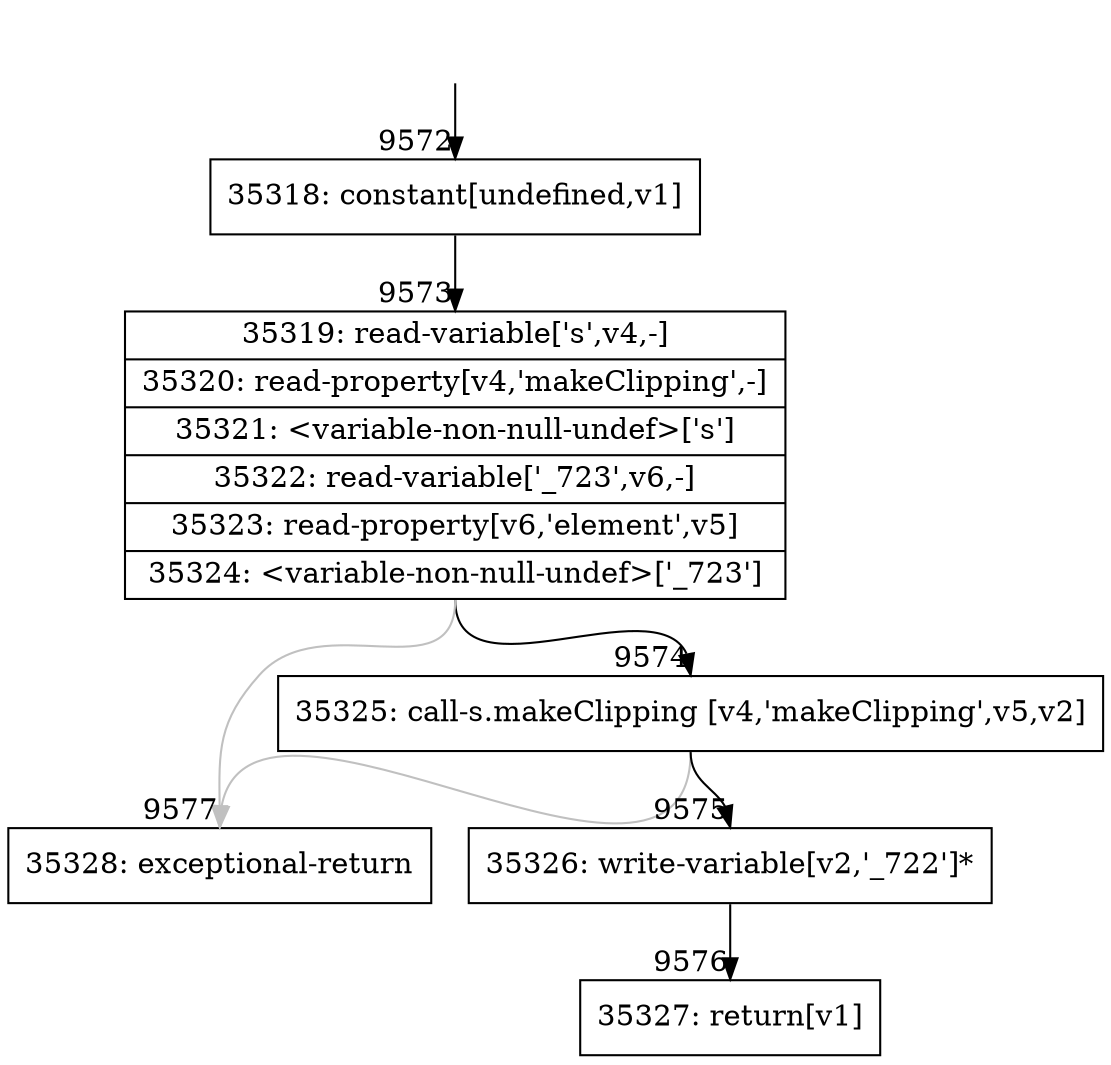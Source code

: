 digraph {
rankdir="TD"
BB_entry668[shape=none,label=""];
BB_entry668 -> BB9572 [tailport=s, headport=n, headlabel="    9572"]
BB9572 [shape=record label="{35318: constant[undefined,v1]}" ] 
BB9572 -> BB9573 [tailport=s, headport=n, headlabel="      9573"]
BB9573 [shape=record label="{35319: read-variable['s',v4,-]|35320: read-property[v4,'makeClipping',-]|35321: \<variable-non-null-undef\>['s']|35322: read-variable['_723',v6,-]|35323: read-property[v6,'element',v5]|35324: \<variable-non-null-undef\>['_723']}" ] 
BB9573 -> BB9574 [tailport=s, headport=n, headlabel="      9574"]
BB9573 -> BB9577 [tailport=s, headport=n, color=gray, headlabel="      9577"]
BB9574 [shape=record label="{35325: call-s.makeClipping [v4,'makeClipping',v5,v2]}" ] 
BB9574 -> BB9575 [tailport=s, headport=n, headlabel="      9575"]
BB9574 -> BB9577 [tailport=s, headport=n, color=gray]
BB9575 [shape=record label="{35326: write-variable[v2,'_722']*}" ] 
BB9575 -> BB9576 [tailport=s, headport=n, headlabel="      9576"]
BB9576 [shape=record label="{35327: return[v1]}" ] 
BB9577 [shape=record label="{35328: exceptional-return}" ] 
//#$~ 6762
}
